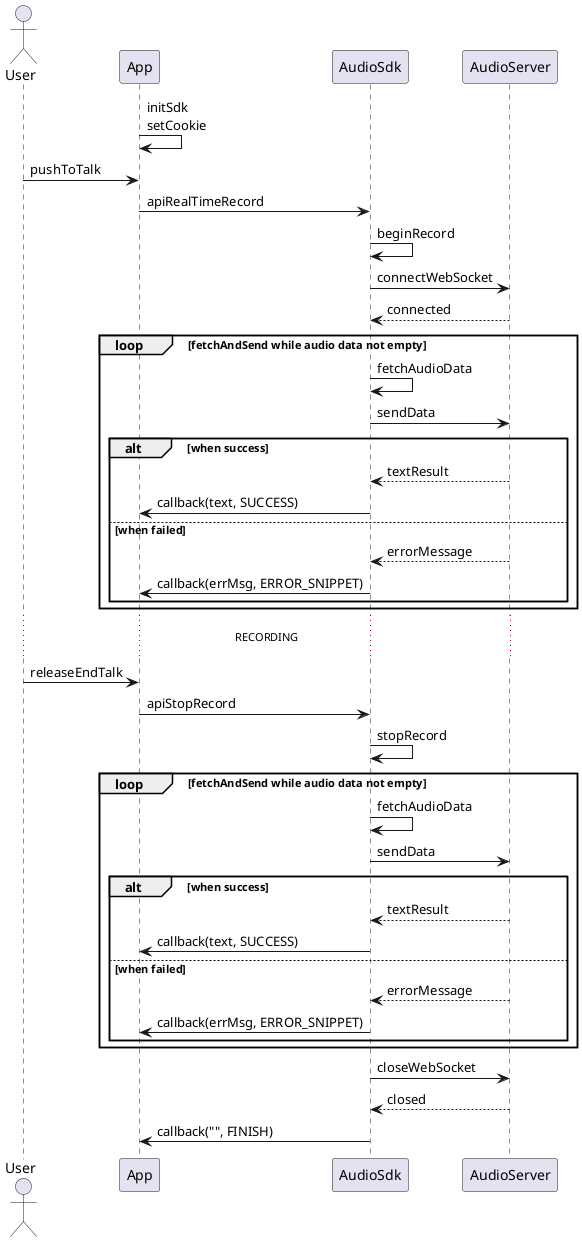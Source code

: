 ' websocket

@startuml
actor User
participant App
participant AudioSdk as Sdk
participant AudioServer as Server

App -> App: initSdk \nsetCookie

User -> App: pushToTalk
App -> Sdk: apiRealTimeRecord

Sdk -> Sdk: beginRecord
Sdk -> Server: connectWebSocket
Server --> Sdk: connected

loop fetchAndSend while audio data not empty
Sdk -> Sdk: fetchAudioData
Sdk -> Server: sendData
    alt when success
    Server --> Sdk: textResult
    Sdk -> App: callback(text, SUCCESS)
    else when failed
    Server --> Sdk: errorMessage
    Sdk -> App: callback(errMsg, ERROR_SNIPPET)
    end
end

... RECORDING ...
User -> App: releaseEndTalk
App -> Sdk: apiStopRecord
Sdk -> Sdk: stopRecord

loop fetchAndSend while audio data not empty
Sdk -> Sdk: fetchAudioData
Sdk -> Server: sendData
    alt when success
    Server --> Sdk: textResult
    Sdk -> App: callback(text, SUCCESS)
    else when failed
    Server --> Sdk: errorMessage
    Sdk -> App: callback(errMsg, ERROR_SNIPPET)
    end
end
Sdk -> Server: closeWebSocket
Server --> Sdk: closed
Sdk -> App: callback("", FINISH)

@enduml
